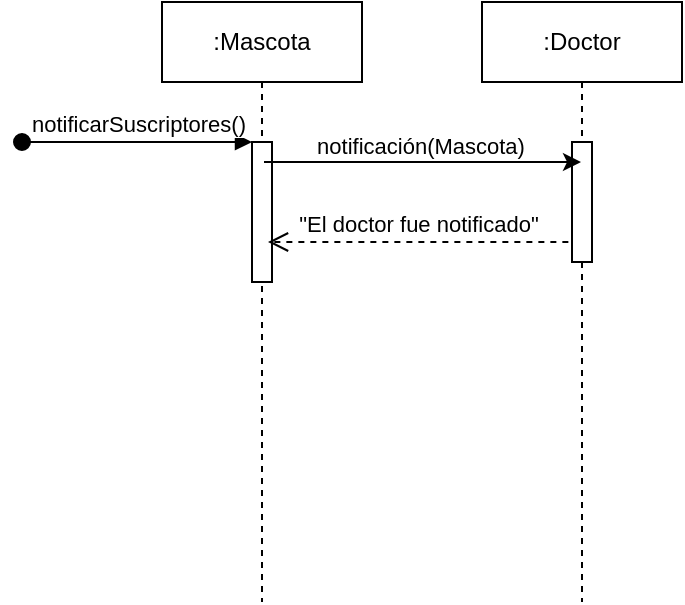 <mxfile version="22.1.5" type="device">
  <diagram name="Página-1" id="LlSvOEofZS7p_xhp90nQ">
    <mxGraphModel dx="1823" dy="379" grid="1" gridSize="10" guides="1" tooltips="1" connect="1" arrows="1" fold="1" page="1" pageScale="1" pageWidth="827" pageHeight="1169" math="0" shadow="0">
      <root>
        <mxCell id="0" />
        <mxCell id="1" parent="0" />
        <mxCell id="OhrXi5PZfvqV9Yk3LojG-3" value=":Mascota" style="shape=umlLifeline;perimeter=lifelinePerimeter;whiteSpace=wrap;html=1;container=0;dropTarget=0;collapsible=0;recursiveResize=0;outlineConnect=0;portConstraint=eastwest;newEdgeStyle={&quot;edgeStyle&quot;:&quot;elbowEdgeStyle&quot;,&quot;elbow&quot;:&quot;vertical&quot;,&quot;curved&quot;:0,&quot;rounded&quot;:0};" vertex="1" parent="1">
          <mxGeometry x="-563" y="440" width="100" height="300" as="geometry" />
        </mxCell>
        <mxCell id="OhrXi5PZfvqV9Yk3LojG-4" value="" style="html=1;points=[];perimeter=orthogonalPerimeter;outlineConnect=0;targetShapes=umlLifeline;portConstraint=eastwest;newEdgeStyle={&quot;edgeStyle&quot;:&quot;elbowEdgeStyle&quot;,&quot;elbow&quot;:&quot;vertical&quot;,&quot;curved&quot;:0,&quot;rounded&quot;:0};" vertex="1" parent="OhrXi5PZfvqV9Yk3LojG-3">
          <mxGeometry x="45" y="70" width="10" height="70" as="geometry" />
        </mxCell>
        <mxCell id="OhrXi5PZfvqV9Yk3LojG-5" value="&lt;div&gt;notificarSuscriptores()&lt;/div&gt;" style="html=1;verticalAlign=bottom;startArrow=oval;endArrow=block;startSize=8;edgeStyle=elbowEdgeStyle;elbow=vertical;curved=0;rounded=0;" edge="1" parent="OhrXi5PZfvqV9Yk3LojG-3" target="OhrXi5PZfvqV9Yk3LojG-4">
          <mxGeometry relative="1" as="geometry">
            <mxPoint x="-70" y="70" as="sourcePoint" />
          </mxGeometry>
        </mxCell>
        <mxCell id="OhrXi5PZfvqV9Yk3LojG-11" value="&quot;El doctor fue notificado&quot;" style="html=1;verticalAlign=bottom;endArrow=open;dashed=1;endSize=8;curved=0;rounded=0;" edge="1" parent="1">
          <mxGeometry relative="1" as="geometry">
            <mxPoint x="-359.82" y="560" as="sourcePoint" />
            <mxPoint x="-510" y="560" as="targetPoint" />
          </mxGeometry>
        </mxCell>
        <mxCell id="OhrXi5PZfvqV9Yk3LojG-12" value=":Doctor" style="shape=umlLifeline;perimeter=lifelinePerimeter;whiteSpace=wrap;html=1;container=0;dropTarget=0;collapsible=0;recursiveResize=0;outlineConnect=0;portConstraint=eastwest;newEdgeStyle={&quot;edgeStyle&quot;:&quot;elbowEdgeStyle&quot;,&quot;elbow&quot;:&quot;vertical&quot;,&quot;curved&quot;:0,&quot;rounded&quot;:0};" vertex="1" parent="1">
          <mxGeometry x="-403" y="440" width="100" height="300" as="geometry" />
        </mxCell>
        <mxCell id="OhrXi5PZfvqV9Yk3LojG-13" value="" style="html=1;points=[];perimeter=orthogonalPerimeter;outlineConnect=0;targetShapes=umlLifeline;portConstraint=eastwest;newEdgeStyle={&quot;edgeStyle&quot;:&quot;elbowEdgeStyle&quot;,&quot;elbow&quot;:&quot;vertical&quot;,&quot;curved&quot;:0,&quot;rounded&quot;:0};" vertex="1" parent="OhrXi5PZfvqV9Yk3LojG-12">
          <mxGeometry x="45" y="70" width="10" height="60" as="geometry" />
        </mxCell>
        <mxCell id="OhrXi5PZfvqV9Yk3LojG-17" value="" style="endArrow=classic;html=1;rounded=0;exitX=0;exitY=0;exitDx=0;exitDy=5;exitPerimeter=0;" edge="1" parent="1" target="OhrXi5PZfvqV9Yk3LojG-12">
          <mxGeometry width="50" height="50" relative="1" as="geometry">
            <mxPoint x="-512" y="520" as="sourcePoint" />
            <mxPoint x="-330" y="600" as="targetPoint" />
          </mxGeometry>
        </mxCell>
        <mxCell id="OhrXi5PZfvqV9Yk3LojG-18" value="notificación(Mascota)" style="edgeLabel;html=1;align=center;verticalAlign=middle;resizable=0;points=[];" vertex="1" connectable="0" parent="OhrXi5PZfvqV9Yk3LojG-17">
          <mxGeometry x="-0.025" y="8" relative="1" as="geometry">
            <mxPoint as="offset" />
          </mxGeometry>
        </mxCell>
      </root>
    </mxGraphModel>
  </diagram>
</mxfile>

